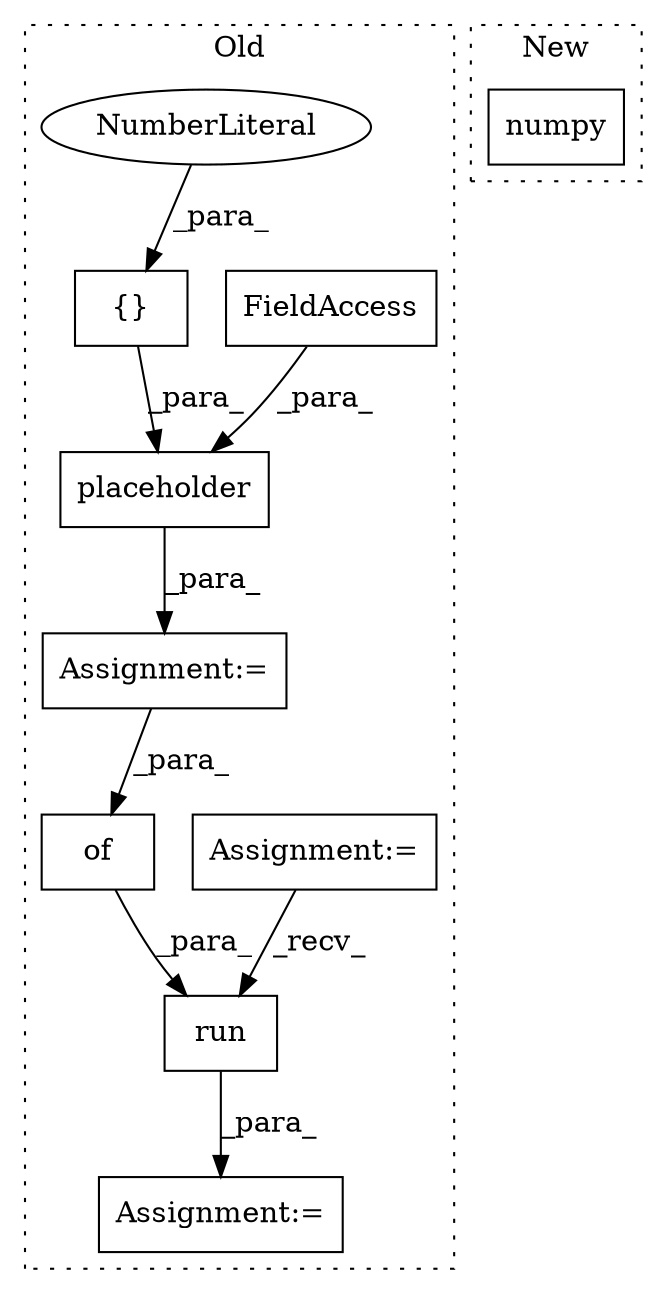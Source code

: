 digraph G {
subgraph cluster0 {
1 [label="placeholder" a="32" s="517,573" l="12,1" shape="box"];
3 [label="run" a="32" s="963,998" l="4,1" shape="box"];
4 [label="of" a="32" s="977,997" l="3,1" shape="box"];
5 [label="Assignment:=" a="7" s="957" l="1" shape="box"];
6 [label="Assignment:=" a="7" s="635" l="1" shape="box"];
7 [label="FieldAccess" a="22" s="529" l="18" shape="box"];
8 [label="{}" a="4" s="557,572" l="1,1" shape="box"];
9 [label="NumberLiteral" a="34" s="563" l="3" shape="ellipse"];
10 [label="Assignment:=" a="7" s="505" l="1" shape="box"];
label = "Old";
style="dotted";
}
subgraph cluster1 {
2 [label="numpy" a="32" s="798" l="7" shape="box"];
label = "New";
style="dotted";
}
1 -> 10 [label="_para_"];
3 -> 5 [label="_para_"];
4 -> 3 [label="_para_"];
6 -> 3 [label="_recv_"];
7 -> 1 [label="_para_"];
8 -> 1 [label="_para_"];
9 -> 8 [label="_para_"];
10 -> 4 [label="_para_"];
}